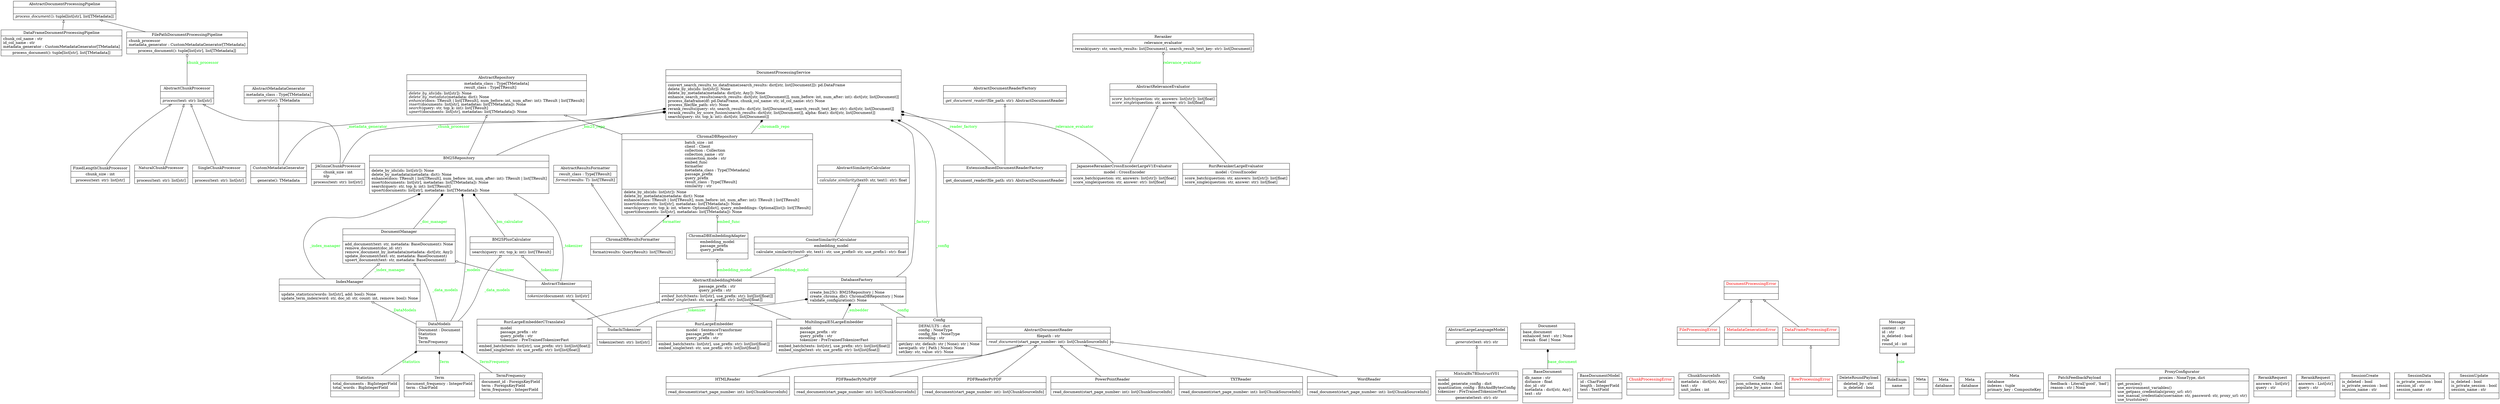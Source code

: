 digraph "classes_RagponUML" {
rankdir=BT
charset="utf-8"
"ragpon.chunk_processor.AbstractChunkProcessor" [color="black", fontcolor="black", label=<{AbstractChunkProcessor|<br ALIGN="LEFT"/>|<I>process</I>(text: str): list[str]<br ALIGN="LEFT"/>}>, shape="record", style="solid"];
"ragpon.domain.document_processing_pipeline.AbstractDocumentProcessingPipeline" [color="black", fontcolor="black", label=<{AbstractDocumentProcessingPipeline|<br ALIGN="LEFT"/>|<I>process_document</I>(): tuple[list[str], list[TMetadata]]<br ALIGN="LEFT"/>}>, shape="record", style="solid"];
"ragpon.domain.document_reader.AbstractDocumentReader" [color="black", fontcolor="black", label=<{AbstractDocumentReader|filepath : str<br ALIGN="LEFT"/>|<I>read_document</I>(start_page_number: int): list[ChunkSourceInfo]<br ALIGN="LEFT"/>}>, shape="record", style="solid"];
"ragpon.domain.document_reader.AbstractDocumentReaderFactory" [color="black", fontcolor="black", label=<{AbstractDocumentReaderFactory|<br ALIGN="LEFT"/>|<I>get_document_reader</I>(file_path: str): AbstractDocumentReader<br ALIGN="LEFT"/>}>, shape="record", style="solid"];
"ragpon.ml_models.embedding_model.AbstractEmbeddingModel" [color="black", fontcolor="black", label=<{AbstractEmbeddingModel|passage_prefix : str<br ALIGN="LEFT"/>query_prefix : str<br ALIGN="LEFT"/>|<I>embed_batch</I>(texts: list[str], use_prefix: str): list[list[float]]<br ALIGN="LEFT"/><I>embed_single</I>(text: str, use_prefix: str): list[list[float]]<br ALIGN="LEFT"/>}>, shape="record", style="solid"];
"ragpon.ml_models.large_language_model.AbstractLargeLanguageModel" [color="black", fontcolor="black", label=<{AbstractLargeLanguageModel|<br ALIGN="LEFT"/>|<I>generate</I>(text: str): str<br ALIGN="LEFT"/>}>, shape="record", style="solid"];
"ragpon.domain.metadata_generator.AbstractMetadataGenerator" [color="black", fontcolor="black", label=<{AbstractMetadataGenerator|metadata_class : Type[TMetadata]<br ALIGN="LEFT"/>|<I>generate</I>(): TMetadata<br ALIGN="LEFT"/>}>, shape="record", style="solid"];
"ragpon.ml_models.reranker.AbstractRelevanceEvaluator" [color="black", fontcolor="black", label=<{AbstractRelevanceEvaluator|<br ALIGN="LEFT"/>|<I>score_batch</I>(question: str, answers: list[str]): list[float]<br ALIGN="LEFT"/><I>score_single</I>(question: str, answer: str): list[float]<br ALIGN="LEFT"/>}>, shape="record", style="solid"];
"ragpon.repository.abstract_repository.AbstractRepository" [color="black", fontcolor="black", label=<{AbstractRepository|metadata_class : Type[TMetadata]<br ALIGN="LEFT"/>result_class : Type[TResult]<br ALIGN="LEFT"/>|<I>delete_by_ids</I>(ids: list[str]): None<br ALIGN="LEFT"/><I>delete_by_metadata</I>(metadata: dict): None<br ALIGN="LEFT"/><I>enhance</I>(docs: TResult \| list[TResult], num_before: int, num_after: int): TResult \| list[TResult]<br ALIGN="LEFT"/><I>insert</I>(documents: list[str], metadatas: list[TMetadata]): None<br ALIGN="LEFT"/><I>search</I>(query: str, top_k: int): list[TResult]<br ALIGN="LEFT"/><I>upsert</I>(documents: list[str], metadatas: list[TMetadata]): None<br ALIGN="LEFT"/>}>, shape="record", style="solid"];
"ragpon.repository.search_results_formatter.AbstractResultsFormatter" [color="black", fontcolor="black", label=<{AbstractResultsFormatter|result_class : Type[TResult]<br ALIGN="LEFT"/>|<I>format</I>(results: T): list[TResult]<br ALIGN="LEFT"/>}>, shape="record", style="solid"];
"ragpon.ml_models.embedding_model.AbstractSimilarityCalculator" [color="black", fontcolor="black", label=<{AbstractSimilarityCalculator|<br ALIGN="LEFT"/>|<I>calculate_similarity</I>(text0: str, text1: str): float<br ALIGN="LEFT"/>}>, shape="record", style="solid"];
"ragpon.tokenizer.AbstractTokenizer" [color="black", fontcolor="black", label=<{AbstractTokenizer|<br ALIGN="LEFT"/>|<I>tokenize</I>(document: str): list[str]<br ALIGN="LEFT"/>}>, shape="record", style="solid"];
"ragpon.repository.bm25.bm25_calculators.BM25PlusCalculator" [color="black", fontcolor="black", label=<{BM25PlusCalculator|<br ALIGN="LEFT"/>|search(query: str, top_k: int): list[TResult]<br ALIGN="LEFT"/>}>, shape="record", style="solid"];
"ragpon.repository.bm25.bm25_repository.BM25Repository" [color="black", fontcolor="black", label=<{BM25Repository|<br ALIGN="LEFT"/>|delete_by_ids(ids: list[str]): None<br ALIGN="LEFT"/>delete_by_metadata(metadata: dict): None<br ALIGN="LEFT"/>enhance(docs: TResult \| list[TResult], num_before: int, num_after: int): TResult \| list[TResult]<br ALIGN="LEFT"/>insert(documents: list[str], metadatas: list[TMetadata]): None<br ALIGN="LEFT"/>search(query: str, top_k: int): list[TResult]<br ALIGN="LEFT"/>upsert(documents: list[str], metadatas: list[TMetadata]): None<br ALIGN="LEFT"/>}>, shape="record", style="solid"];
"ragpon.domain.domain.BaseDocument" [color="black", fontcolor="black", label=<{BaseDocument|db_name : str<br ALIGN="LEFT"/>distance : float<br ALIGN="LEFT"/>doc_id : str<br ALIGN="LEFT"/>metadata : dict[str, Any]<br ALIGN="LEFT"/>text : str<br ALIGN="LEFT"/>|}>, shape="record", style="solid"];
"ragpon.repository.bm25.models.BaseDocumentModel" [color="black", fontcolor="black", label=<{BaseDocumentModel|id : CharField<br ALIGN="LEFT"/>length : IntegerField<br ALIGN="LEFT"/>text : TextField<br ALIGN="LEFT"/>|}>, shape="record", style="solid"];
"ragpon.ml_models.embedding_model.ChromaDBEmbeddingAdapter" [color="black", fontcolor="black", label=<{ChromaDBEmbeddingAdapter|embedding_model<br ALIGN="LEFT"/>passage_prefix<br ALIGN="LEFT"/>query_prefix<br ALIGN="LEFT"/>|}>, shape="record", style="solid"];
"ragpon.repository.chromaDB_repository.ChromaDBRepository" [color="black", fontcolor="black", label=<{ChromaDBRepository|batch_size : int<br ALIGN="LEFT"/>client : Client<br ALIGN="LEFT"/>collection : Collection<br ALIGN="LEFT"/>collection_name : str<br ALIGN="LEFT"/>connection_mode : str<br ALIGN="LEFT"/>embed_func<br ALIGN="LEFT"/>formatter<br ALIGN="LEFT"/>metadata_class : Type[TMetadata]<br ALIGN="LEFT"/>passage_prefix<br ALIGN="LEFT"/>query_prefix<br ALIGN="LEFT"/>result_class : Type[TResult]<br ALIGN="LEFT"/>similarity : str<br ALIGN="LEFT"/>|delete_by_ids(ids: list[str]): None<br ALIGN="LEFT"/>delete_by_metadata(metadata: dict): None<br ALIGN="LEFT"/>enhance(docs: TResult \| list[TResult], num_before: int, num_after: int): TResult \| list[TResult]<br ALIGN="LEFT"/>insert(documents: list[str], metadatas: list[TMetadata]): None<br ALIGN="LEFT"/>search(query: str, top_k: int, where: Optional[dict], query_embeddings: Optional[list]): list[TResult]<br ALIGN="LEFT"/>upsert(documents: list[str], metadatas: list[TMetadata]): None<br ALIGN="LEFT"/>}>, shape="record", style="solid"];
"ragpon.repository.search_results_formatter.ChromaDBResultsFormatter" [color="black", fontcolor="black", label=<{ChromaDBResultsFormatter|<br ALIGN="LEFT"/>|format(results: QueryResult): list[TResult]<br ALIGN="LEFT"/>}>, shape="record", style="solid"];
"ragpon.chunk_processor.ChunkProcessingError" [color="black", fontcolor="red", label=<{ChunkProcessingError|<br ALIGN="LEFT"/>|}>, shape="record", style="solid"];
"ragpon.domain.domain.ChunkSourceInfo" [color="black", fontcolor="black", label=<{ChunkSourceInfo|metadata : dict[str, Any]<br ALIGN="LEFT"/>text : str<br ALIGN="LEFT"/>unit_index : int<br ALIGN="LEFT"/>|}>, shape="record", style="solid"];
"ragpon.config.config.Config" [color="black", fontcolor="black", label=<{Config|DEFAULTS : dict<br ALIGN="LEFT"/>config : NoneType<br ALIGN="LEFT"/>config_file : NoneType<br ALIGN="LEFT"/>encoding : str<br ALIGN="LEFT"/>|get(key: str, default: str \| None): str \| None<br ALIGN="LEFT"/>save(path: str \| Path \| None): None<br ALIGN="LEFT"/>set(key: str, value: str): None<br ALIGN="LEFT"/>}>, shape="record", style="solid"];
"ragpon.domain.chat.Message.Config" [color="black", fontcolor="black", label=<{Config|json_schema_extra : dict<br ALIGN="LEFT"/>populate_by_name : bool<br ALIGN="LEFT"/>|}>, shape="record", style="solid"];
"ragpon.ml_models.embedding_model.CosineSimilarityCalculator" [color="black", fontcolor="black", label=<{CosineSimilarityCalculator|embedding_model<br ALIGN="LEFT"/>|calculate_similarity(text0: str, text1: str, use_prefix0: str, use_prefix1: str): float<br ALIGN="LEFT"/>}>, shape="record", style="solid"];
"ragpon.domain.metadata_generator.CustomMetadataGenerator" [color="black", fontcolor="black", label=<{CustomMetadataGenerator|<br ALIGN="LEFT"/>|generate(): TMetadata<br ALIGN="LEFT"/>}>, shape="record", style="solid"];
"ragpon.domain.document_processing_pipeline.DataFrameDocumentProcessingPipeline" [color="black", fontcolor="black", label=<{DataFrameDocumentProcessingPipeline|chunk_col_name : str<br ALIGN="LEFT"/>id_col_name : str<br ALIGN="LEFT"/>metadata_generator : CustomMetadataGenerator[TMetadata]<br ALIGN="LEFT"/>|process_document(): tuple[list[str], list[TMetadata]]<br ALIGN="LEFT"/>}>, shape="record", style="solid"];
"ragpon.domain.document_processing_pipeline.DataFrameProcessingError" [color="black", fontcolor="red", label=<{DataFrameProcessingError|<br ALIGN="LEFT"/>|}>, shape="record", style="solid"];
"ragpon.repository.bm25.models.DataModels" [color="black", fontcolor="black", label=<{DataModels|Document : Document<br ALIGN="LEFT"/>Statistics<br ALIGN="LEFT"/>Term<br ALIGN="LEFT"/>TermFrequency<br ALIGN="LEFT"/>|}>, shape="record", style="solid"];
"ragpon.service.document_processing_service.DatabaseFactory" [color="black", fontcolor="black", label=<{DatabaseFactory|<br ALIGN="LEFT"/>|create_bm25(): BM25Repository \| None<br ALIGN="LEFT"/>create_chroma_db(): ChromaDBRepository \| None<br ALIGN="LEFT"/>validate_configuration(): None<br ALIGN="LEFT"/>}>, shape="record", style="solid"];
"ragpon.domain.chat.DeleteRoundPayload" [color="black", fontcolor="black", label=<{DeleteRoundPayload|deleted_by : str<br ALIGN="LEFT"/>is_deleted : bool<br ALIGN="LEFT"/>|}>, shape="record", style="solid"];
"ragpon.domain.domain.Document" [color="black", fontcolor="black", label=<{Document|base_document<br ALIGN="LEFT"/>enhanced_text : str \| None<br ALIGN="LEFT"/>rerank : float \| None<br ALIGN="LEFT"/>|}>, shape="record", style="solid"];
"ragpon.repository.bm25.managers.DocumentManager" [color="black", fontcolor="black", label=<{DocumentManager|<br ALIGN="LEFT"/>|add_document(text: str, metadata: BaseDocument): None<br ALIGN="LEFT"/>remove_document(doc_id: str)<br ALIGN="LEFT"/>remove_document_by_metadata(metadata: dict[str, Any])<br ALIGN="LEFT"/>update_document(text: str, metadata: BaseDocument)<br ALIGN="LEFT"/>upsert_document(text: str, metadata: BaseDocument)<br ALIGN="LEFT"/>}>, shape="record", style="solid"];
"ragpon.domain.document_processing_pipeline.DocumentProcessingError" [color="black", fontcolor="red", label=<{DocumentProcessingError|<br ALIGN="LEFT"/>|}>, shape="record", style="solid"];
"ragpon.service.document_processing_service.DocumentProcessingService" [color="black", fontcolor="black", label=<{DocumentProcessingService|<br ALIGN="LEFT"/>|convert_search_results_to_dataframe(search_results: dict[str, list[Document]]): pd.DataFrame<br ALIGN="LEFT"/>delete_by_ids(ids: list[str]): None<br ALIGN="LEFT"/>delete_by_metadata(metadata: dict[str, Any]): None<br ALIGN="LEFT"/>enhance_search_results(search_results: dict[str, list[Document]], num_before: int, num_after: int): dict[str, list[Document]]<br ALIGN="LEFT"/>process_dataframe(df: pd.DataFrame, chunk_col_name: str, id_col_name: str): None<br ALIGN="LEFT"/>process_file(file_path: str): None<br ALIGN="LEFT"/>rerank_results(query: str, search_results: dict[str, list[Document]], search_result_text_key: str): dict[str, list[Document]]<br ALIGN="LEFT"/>rerank_results_by_score_fusion(search_results: dict[str, list[Document]], alpha: float): dict[str, list[Document]]<br ALIGN="LEFT"/>search(query: str, top_k: int): dict[str, list[Document]]<br ALIGN="LEFT"/>}>, shape="record", style="solid"];
"ragpon.domain.document_reader.ExtensionBasedDocumentReaderFactory" [color="black", fontcolor="black", label=<{ExtensionBasedDocumentReaderFactory|<br ALIGN="LEFT"/>|get_document_reader(file_path: str): AbstractDocumentReader<br ALIGN="LEFT"/>}>, shape="record", style="solid"];
"ragpon.domain.document_processing_pipeline.FilePathDocumentProcessingPipeline" [color="black", fontcolor="black", label=<{FilePathDocumentProcessingPipeline|chunk_processor<br ALIGN="LEFT"/>metadata_generator : CustomMetadataGenerator[TMetadata]<br ALIGN="LEFT"/>|process_document(): tuple[list[str], list[TMetadata]]<br ALIGN="LEFT"/>}>, shape="record", style="solid"];
"ragpon.domain.document_processing_pipeline.FileProcessingError" [color="black", fontcolor="red", label=<{FileProcessingError|<br ALIGN="LEFT"/>|}>, shape="record", style="solid"];
"ragpon.chunk_processor.FixedLengthChunkProcessor" [color="black", fontcolor="black", label=<{FixedLengthChunkProcessor|chunk_size : int<br ALIGN="LEFT"/>|process(text: str): list[str]<br ALIGN="LEFT"/>}>, shape="record", style="solid"];
"ragpon.domain.document_reader.HTMLReader" [color="black", fontcolor="black", label=<{HTMLReader|<br ALIGN="LEFT"/>|read_document(start_page_number: int): list[ChunkSourceInfo]<br ALIGN="LEFT"/>}>, shape="record", style="solid"];
"ragpon.repository.bm25.managers.IndexManager" [color="black", fontcolor="black", label=<{IndexManager|<br ALIGN="LEFT"/>|update_statistics(words: list[str], add: bool): None<br ALIGN="LEFT"/>update_term_index(word: str, doc_id: str, count: int, remove: bool): None<br ALIGN="LEFT"/>}>, shape="record", style="solid"];
"ragpon.chunk_processor.JAGinzaChunkProcessor" [color="black", fontcolor="black", label=<{JAGinzaChunkProcessor|chunk_size : int<br ALIGN="LEFT"/>nlp<br ALIGN="LEFT"/>|process(text: str): list[str]<br ALIGN="LEFT"/>}>, shape="record", style="solid"];
"ragpon.ml_models.reranker.JapaneseRerankerCrossEncoderLargeV1Evaluator" [color="black", fontcolor="black", label=<{JapaneseRerankerCrossEncoderLargeV1Evaluator|model : CrossEncoder<br ALIGN="LEFT"/>|score_batch(question: str, answers: list[str]): list[float]<br ALIGN="LEFT"/>score_single(question: str, answer: str): list[float]<br ALIGN="LEFT"/>}>, shape="record", style="solid"];
"ragpon.domain.chat.Message" [color="black", fontcolor="black", label=<{Message|content : str<br ALIGN="LEFT"/>id : str<br ALIGN="LEFT"/>is_deleted : bool<br ALIGN="LEFT"/>role<br ALIGN="LEFT"/>round_id : int<br ALIGN="LEFT"/>|}>, shape="record", style="solid"];
"ragpon.repository.bm25.models.BaseDocumentModel.Meta" [color="black", fontcolor="black", label=<{Meta|<br ALIGN="LEFT"/>|}>, shape="record", style="solid"];
"ragpon.repository.bm25.models.create_statistics_model.Statistics.Meta" [color="black", fontcolor="black", label=<{Meta|database<br ALIGN="LEFT"/>|}>, shape="record", style="solid"];
"ragpon.repository.bm25.models.create_term_model.Term.Meta" [color="black", fontcolor="black", label=<{Meta|database<br ALIGN="LEFT"/>|}>, shape="record", style="solid"];
"ragpon.repository.bm25.models.create_term_frequency_model.TermFrequency.Meta" [color="black", fontcolor="black", label=<{Meta|database<br ALIGN="LEFT"/>indexes : tuple<br ALIGN="LEFT"/>primary_key : CompositeKey<br ALIGN="LEFT"/>|}>, shape="record", style="solid"];
"ragpon.domain.document_processing_pipeline.MetadataGenerationError" [color="black", fontcolor="red", label=<{MetadataGenerationError|<br ALIGN="LEFT"/>|}>, shape="record", style="solid"];
"ragpon.ml_models.large_language_model.Mixtral8x7BInstructV01" [color="black", fontcolor="black", label=<{Mixtral8x7BInstructV01|model<br ALIGN="LEFT"/>model_generate_config : dict<br ALIGN="LEFT"/>quantization_config : BitsAndBytesConfig<br ALIGN="LEFT"/>tokenizer : PreTrainedTokenizerFast<br ALIGN="LEFT"/>|generate(text: str): str<br ALIGN="LEFT"/>}>, shape="record", style="solid"];
"ragpon.ml_models.embedding_model.MultilingualE5LargeEmbedder" [color="black", fontcolor="black", label=<{MultilingualE5LargeEmbedder|model<br ALIGN="LEFT"/>passage_prefix : str<br ALIGN="LEFT"/>query_prefix : str<br ALIGN="LEFT"/>tokenizer : PreTrainedTokenizerFast<br ALIGN="LEFT"/>|embed_batch(texts: list[str], use_prefix: str): list[list[float]]<br ALIGN="LEFT"/>embed_single(text: str, use_prefix: str): list[list[float]]<br ALIGN="LEFT"/>}>, shape="record", style="solid"];
"ragpon.chunk_processor.NaturalChunkProcessor" [color="black", fontcolor="black", label=<{NaturalChunkProcessor|<br ALIGN="LEFT"/>|process(text: str): list[str]<br ALIGN="LEFT"/>}>, shape="record", style="solid"];
"ragpon.domain.document_reader.PDFReaderPyMuPDF" [color="black", fontcolor="black", label=<{PDFReaderPyMuPDF|<br ALIGN="LEFT"/>|read_document(start_page_number: int): list[ChunkSourceInfo]<br ALIGN="LEFT"/>}>, shape="record", style="solid"];
"ragpon.domain.document_reader.PDFReaderPyPDF" [color="black", fontcolor="black", label=<{PDFReaderPyPDF|<br ALIGN="LEFT"/>|read_document(start_page_number: int): list[ChunkSourceInfo]<br ALIGN="LEFT"/>}>, shape="record", style="solid"];
"ragpon.domain.chat.PatchFeedbackPayload" [color="black", fontcolor="black", label=<{PatchFeedbackPayload|feedback : Literal['good', 'bad']<br ALIGN="LEFT"/>reason : str \| None<br ALIGN="LEFT"/>|}>, shape="record", style="solid"];
"ragpon.domain.document_reader.PowerPointReader" [color="black", fontcolor="black", label=<{PowerPointReader|<br ALIGN="LEFT"/>|read_document(start_page_number: int): list[ChunkSourceInfo]<br ALIGN="LEFT"/>}>, shape="record", style="solid"];
"ragpon.config.proxy_configurator.ProxyConfigurator" [color="black", fontcolor="black", label=<{ProxyConfigurator|proxies : NoneType, dict<br ALIGN="LEFT"/>|get_proxies()<br ALIGN="LEFT"/>use_environment_variables()<br ALIGN="LEFT"/>use_getpass_credentials(proxy_url: str)<br ALIGN="LEFT"/>use_manual_credentials(username: str, password: str, proxy_url: str)<br ALIGN="LEFT"/>use_truststore()<br ALIGN="LEFT"/>}>, shape="record", style="solid"];
"ragpon.api.reranker_servers.reranker_api.create_app.RerankRequest" [color="black", fontcolor="black", label=<{RerankRequest|answers : list[str]<br ALIGN="LEFT"/>query : str<br ALIGN="LEFT"/>|}>, shape="record", style="solid"];
"ragpon.api.reranker_servers.reranker_balancer_api.create_app.RerankRequest" [color="black", fontcolor="black", label=<{RerankRequest|answers : List[str]<br ALIGN="LEFT"/>query : str<br ALIGN="LEFT"/>|}>, shape="record", style="solid"];
"ragpon.ml_models.reranker.Reranker" [color="black", fontcolor="black", label=<{Reranker|relevance_evaluator<br ALIGN="LEFT"/>|rerank(query: str, search_results: list[Document], search_result_text_key: str): list[Document]<br ALIGN="LEFT"/>}>, shape="record", style="solid"];
"ragpon.domain.chat.RoleEnum" [color="black", fontcolor="black", label=<{RoleEnum|name<br ALIGN="LEFT"/>|}>, shape="record", style="solid"];
"ragpon.domain.document_processing_pipeline.RowProcessingError" [color="black", fontcolor="red", label=<{RowProcessingError|<br ALIGN="LEFT"/>|}>, shape="record", style="solid"];
"ragpon.ml_models.embedding_model.RuriLargeEmbedder" [color="black", fontcolor="black", label=<{RuriLargeEmbedder|model : SentenceTransformer<br ALIGN="LEFT"/>passage_prefix : str<br ALIGN="LEFT"/>query_prefix : str<br ALIGN="LEFT"/>|embed_batch(texts: list[str], use_prefix: str): list[list[float]]<br ALIGN="LEFT"/>embed_single(text: str, use_prefix: str): list[list[float]]<br ALIGN="LEFT"/>}>, shape="record", style="solid"];
"ragpon.ml_models.embedding_model.RuriLargeEmbedderCTranslate2" [color="black", fontcolor="black", label=<{RuriLargeEmbedderCTranslate2|model<br ALIGN="LEFT"/>passage_prefix : str<br ALIGN="LEFT"/>query_prefix : str<br ALIGN="LEFT"/>tokenizer : PreTrainedTokenizerFast<br ALIGN="LEFT"/>|embed_batch(texts: list[str], use_prefix: str): list[list[float]]<br ALIGN="LEFT"/>embed_single(text: str, use_prefix: str): list[list[float]]<br ALIGN="LEFT"/>}>, shape="record", style="solid"];
"ragpon.ml_models.reranker.RuriRerankerLargeEvaluator" [color="black", fontcolor="black", label=<{RuriRerankerLargeEvaluator|model : CrossEncoder<br ALIGN="LEFT"/>|score_batch(question: str, answers: list[str]): list[float]<br ALIGN="LEFT"/>score_single(question: str, answer: str): list[float]<br ALIGN="LEFT"/>}>, shape="record", style="solid"];
"ragpon.domain.chat.SessionCreate" [color="black", fontcolor="black", label=<{SessionCreate|is_deleted : bool<br ALIGN="LEFT"/>is_private_session : bool<br ALIGN="LEFT"/>session_name : str<br ALIGN="LEFT"/>|}>, shape="record", style="solid"];
"ragpon.domain.chat.SessionData" [color="black", fontcolor="black", label=<{SessionData|is_private_session : bool<br ALIGN="LEFT"/>session_id : str<br ALIGN="LEFT"/>session_name : str<br ALIGN="LEFT"/>|}>, shape="record", style="solid"];
"ragpon.domain.chat.SessionUpdate" [color="black", fontcolor="black", label=<{SessionUpdate|is_deleted : bool<br ALIGN="LEFT"/>is_private_session : bool<br ALIGN="LEFT"/>session_name : str<br ALIGN="LEFT"/>|}>, shape="record", style="solid"];
"ragpon.chunk_processor.SingleChunkProcessor" [color="black", fontcolor="black", label=<{SingleChunkProcessor|<br ALIGN="LEFT"/>|process(text: str): list[str]<br ALIGN="LEFT"/>}>, shape="record", style="solid"];
"ragpon.repository.bm25.models.create_statistics_model.Statistics" [color="black", fontcolor="black", label=<{Statistics|total_documents : BigIntegerField<br ALIGN="LEFT"/>total_words : BigIntegerField<br ALIGN="LEFT"/>|}>, shape="record", style="solid"];
"ragpon.tokenizer.SudachiTokenizer" [color="black", fontcolor="black", label=<{SudachiTokenizer|<br ALIGN="LEFT"/>|tokenize(text: str): list[str]<br ALIGN="LEFT"/>}>, shape="record", style="solid"];
"ragpon.domain.document_reader.TXTReader" [color="black", fontcolor="black", label=<{TXTReader|<br ALIGN="LEFT"/>|read_document(start_page_number: int): list[ChunkSourceInfo]<br ALIGN="LEFT"/>}>, shape="record", style="solid"];
"ragpon.repository.bm25.models.create_term_model.Term" [color="black", fontcolor="black", label=<{Term|document_frequency : IntegerField<br ALIGN="LEFT"/>term : CharField<br ALIGN="LEFT"/>|}>, shape="record", style="solid"];
"ragpon.repository.bm25.models.create_term_frequency_model.TermFrequency" [color="black", fontcolor="black", label=<{TermFrequency|document_id : ForeignKeyField<br ALIGN="LEFT"/>term : ForeignKeyField<br ALIGN="LEFT"/>term_frequency : IntegerField<br ALIGN="LEFT"/>|}>, shape="record", style="solid"];
"ragpon.domain.document_reader.WordReader" [color="black", fontcolor="black", label=<{WordReader|<br ALIGN="LEFT"/>|read_document(start_page_number: int): list[ChunkSourceInfo]<br ALIGN="LEFT"/>}>, shape="record", style="solid"];
"ragpon.chunk_processor.FixedLengthChunkProcessor" -> "ragpon.chunk_processor.AbstractChunkProcessor" [arrowhead="empty", arrowtail="none"];
"ragpon.chunk_processor.JAGinzaChunkProcessor" -> "ragpon.chunk_processor.AbstractChunkProcessor" [arrowhead="empty", arrowtail="none"];
"ragpon.chunk_processor.NaturalChunkProcessor" -> "ragpon.chunk_processor.AbstractChunkProcessor" [arrowhead="empty", arrowtail="none"];
"ragpon.chunk_processor.SingleChunkProcessor" -> "ragpon.chunk_processor.AbstractChunkProcessor" [arrowhead="empty", arrowtail="none"];
"ragpon.domain.document_processing_pipeline.DataFrameDocumentProcessingPipeline" -> "ragpon.domain.document_processing_pipeline.AbstractDocumentProcessingPipeline" [arrowhead="empty", arrowtail="none"];
"ragpon.domain.document_processing_pipeline.DataFrameProcessingError" -> "ragpon.domain.document_processing_pipeline.DocumentProcessingError" [arrowhead="empty", arrowtail="none"];
"ragpon.domain.document_processing_pipeline.FilePathDocumentProcessingPipeline" -> "ragpon.domain.document_processing_pipeline.AbstractDocumentProcessingPipeline" [arrowhead="empty", arrowtail="none"];
"ragpon.domain.document_processing_pipeline.FileProcessingError" -> "ragpon.domain.document_processing_pipeline.DocumentProcessingError" [arrowhead="empty", arrowtail="none"];
"ragpon.domain.document_processing_pipeline.MetadataGenerationError" -> "ragpon.domain.document_processing_pipeline.DocumentProcessingError" [arrowhead="empty", arrowtail="none"];
"ragpon.domain.document_processing_pipeline.RowProcessingError" -> "ragpon.domain.document_processing_pipeline.DataFrameProcessingError" [arrowhead="empty", arrowtail="none"];
"ragpon.domain.document_reader.ExtensionBasedDocumentReaderFactory" -> "ragpon.domain.document_reader.AbstractDocumentReaderFactory" [arrowhead="empty", arrowtail="none"];
"ragpon.domain.document_reader.HTMLReader" -> "ragpon.domain.document_reader.AbstractDocumentReader" [arrowhead="empty", arrowtail="none"];
"ragpon.domain.document_reader.PDFReaderPyMuPDF" -> "ragpon.domain.document_reader.AbstractDocumentReader" [arrowhead="empty", arrowtail="none"];
"ragpon.domain.document_reader.PDFReaderPyPDF" -> "ragpon.domain.document_reader.AbstractDocumentReader" [arrowhead="empty", arrowtail="none"];
"ragpon.domain.document_reader.PowerPointReader" -> "ragpon.domain.document_reader.AbstractDocumentReader" [arrowhead="empty", arrowtail="none"];
"ragpon.domain.document_reader.TXTReader" -> "ragpon.domain.document_reader.AbstractDocumentReader" [arrowhead="empty", arrowtail="none"];
"ragpon.domain.document_reader.WordReader" -> "ragpon.domain.document_reader.AbstractDocumentReader" [arrowhead="empty", arrowtail="none"];
"ragpon.domain.metadata_generator.CustomMetadataGenerator" -> "ragpon.domain.metadata_generator.AbstractMetadataGenerator" [arrowhead="empty", arrowtail="none"];
"ragpon.ml_models.embedding_model.CosineSimilarityCalculator" -> "ragpon.ml_models.embedding_model.AbstractSimilarityCalculator" [arrowhead="empty", arrowtail="none"];
"ragpon.ml_models.embedding_model.MultilingualE5LargeEmbedder" -> "ragpon.ml_models.embedding_model.AbstractEmbeddingModel" [arrowhead="empty", arrowtail="none"];
"ragpon.ml_models.embedding_model.RuriLargeEmbedder" -> "ragpon.ml_models.embedding_model.AbstractEmbeddingModel" [arrowhead="empty", arrowtail="none"];
"ragpon.ml_models.embedding_model.RuriLargeEmbedderCTranslate2" -> "ragpon.ml_models.embedding_model.AbstractEmbeddingModel" [arrowhead="empty", arrowtail="none"];
"ragpon.ml_models.large_language_model.Mixtral8x7BInstructV01" -> "ragpon.ml_models.large_language_model.AbstractLargeLanguageModel" [arrowhead="empty", arrowtail="none"];
"ragpon.ml_models.reranker.JapaneseRerankerCrossEncoderLargeV1Evaluator" -> "ragpon.ml_models.reranker.AbstractRelevanceEvaluator" [arrowhead="empty", arrowtail="none"];
"ragpon.ml_models.reranker.RuriRerankerLargeEvaluator" -> "ragpon.ml_models.reranker.AbstractRelevanceEvaluator" [arrowhead="empty", arrowtail="none"];
"ragpon.repository.bm25.bm25_repository.BM25Repository" -> "ragpon.repository.abstract_repository.AbstractRepository" [arrowhead="empty", arrowtail="none"];
"ragpon.repository.chromaDB_repository.ChromaDBRepository" -> "ragpon.repository.abstract_repository.AbstractRepository" [arrowhead="empty", arrowtail="none"];
"ragpon.repository.search_results_formatter.ChromaDBResultsFormatter" -> "ragpon.repository.search_results_formatter.AbstractResultsFormatter" [arrowhead="empty", arrowtail="none"];
"ragpon.tokenizer.SudachiTokenizer" -> "ragpon.tokenizer.AbstractTokenizer" [arrowhead="empty", arrowtail="none"];
"ragpon.chunk_processor.JAGinzaChunkProcessor" -> "ragpon.service.document_processing_service.DocumentProcessingService" [arrowhead="diamond", arrowtail="none", fontcolor="green", label="_chunk_processor", style="solid"];
"ragpon.config.config.Config" -> "ragpon.service.document_processing_service.DocumentProcessingService" [arrowhead="diamond", arrowtail="none", fontcolor="green", label="_config", style="solid"];
"ragpon.domain.chat.RoleEnum" -> "ragpon.domain.chat.Message" [arrowhead="diamond", arrowtail="none", fontcolor="green", label="role", style="solid"];
"ragpon.domain.document_reader.ExtensionBasedDocumentReaderFactory" -> "ragpon.service.document_processing_service.DocumentProcessingService" [arrowhead="diamond", arrowtail="none", fontcolor="green", label="_reader_factory", style="solid"];
"ragpon.domain.domain.BaseDocument" -> "ragpon.domain.domain.Document" [arrowhead="diamond", arrowtail="none", fontcolor="green", label="base_document", style="solid"];
"ragpon.domain.metadata_generator.CustomMetadataGenerator" -> "ragpon.service.document_processing_service.DocumentProcessingService" [arrowhead="diamond", arrowtail="none", fontcolor="green", label="_metadata_generator", style="solid"];
"ragpon.ml_models.embedding_model.MultilingualE5LargeEmbedder" -> "ragpon.service.document_processing_service.DatabaseFactory" [arrowhead="diamond", arrowtail="none", fontcolor="green", label="_embedder", style="solid"];
"ragpon.ml_models.reranker.JapaneseRerankerCrossEncoderLargeV1Evaluator" -> "ragpon.service.document_processing_service.DocumentProcessingService" [arrowhead="diamond", arrowtail="none", fontcolor="green", label="_relevance_evaluator", style="solid"];
"ragpon.repository.bm25.bm25_calculators.BM25PlusCalculator" -> "ragpon.repository.bm25.bm25_repository.BM25Repository" [arrowhead="diamond", arrowtail="none", fontcolor="green", label="_bm_calculator", style="solid"];
"ragpon.repository.bm25.bm25_repository.BM25Repository" -> "ragpon.service.document_processing_service.DocumentProcessingService" [arrowhead="diamond", arrowtail="none", fontcolor="green", label="_bm25_repo", style="solid"];
"ragpon.repository.bm25.managers.DocumentManager" -> "ragpon.repository.bm25.bm25_repository.BM25Repository" [arrowhead="diamond", arrowtail="none", fontcolor="green", label="_doc_manager", style="solid"];
"ragpon.repository.bm25.managers.IndexManager" -> "ragpon.repository.bm25.bm25_repository.BM25Repository" [arrowhead="diamond", arrowtail="none", fontcolor="green", label="_index_manager", style="solid"];
"ragpon.repository.bm25.models.DataModels" -> "ragpon.repository.bm25.bm25_repository.BM25Repository" [arrowhead="diamond", arrowtail="none", fontcolor="green", label="_models", style="solid"];
"ragpon.repository.bm25.models.create_statistics_model.Statistics" -> "ragpon.repository.bm25.models.DataModels" [arrowhead="diamond", arrowtail="none", fontcolor="green", label="Statistics", style="solid"];
"ragpon.repository.bm25.models.create_term_frequency_model.TermFrequency" -> "ragpon.repository.bm25.models.DataModels" [arrowhead="diamond", arrowtail="none", fontcolor="green", label="TermFrequency", style="solid"];
"ragpon.repository.bm25.models.create_term_model.Term" -> "ragpon.repository.bm25.models.DataModels" [arrowhead="diamond", arrowtail="none", fontcolor="green", label="Term", style="solid"];
"ragpon.repository.chromaDB_repository.ChromaDBRepository" -> "ragpon.service.document_processing_service.DocumentProcessingService" [arrowhead="diamond", arrowtail="none", fontcolor="green", label="_chromadb_repo", style="solid"];
"ragpon.repository.search_results_formatter.ChromaDBResultsFormatter" -> "ragpon.repository.chromaDB_repository.ChromaDBRepository" [arrowhead="diamond", arrowtail="none", fontcolor="green", label="formatter", style="solid"];
"ragpon.service.document_processing_service.DatabaseFactory" -> "ragpon.service.document_processing_service.DocumentProcessingService" [arrowhead="diamond", arrowtail="none", fontcolor="green", label="_factory", style="solid"];
"ragpon.tokenizer.SudachiTokenizer" -> "ragpon.service.document_processing_service.DatabaseFactory" [arrowhead="diamond", arrowtail="none", fontcolor="green", label="_tokenizer", style="solid"];
"ragpon.chunk_processor.AbstractChunkProcessor" -> "ragpon.domain.document_processing_pipeline.FilePathDocumentProcessingPipeline" [arrowhead="odiamond", arrowtail="none", fontcolor="green", label="chunk_processor", style="solid"];
"ragpon.config.config.Config" -> "ragpon.service.document_processing_service.DatabaseFactory" [arrowhead="odiamond", arrowtail="none", fontcolor="green", label="_config", style="solid"];
"ragpon.ml_models.embedding_model.AbstractEmbeddingModel" -> "ragpon.ml_models.embedding_model.ChromaDBEmbeddingAdapter" [arrowhead="odiamond", arrowtail="none", fontcolor="green", label="embedding_model", style="solid"];
"ragpon.ml_models.embedding_model.AbstractEmbeddingModel" -> "ragpon.ml_models.embedding_model.CosineSimilarityCalculator" [arrowhead="odiamond", arrowtail="none", fontcolor="green", label="embedding_model", style="solid"];
"ragpon.ml_models.embedding_model.ChromaDBEmbeddingAdapter" -> "ragpon.repository.chromaDB_repository.ChromaDBRepository" [arrowhead="odiamond", arrowtail="none", fontcolor="green", label="embed_func", style="solid"];
"ragpon.ml_models.reranker.AbstractRelevanceEvaluator" -> "ragpon.ml_models.reranker.Reranker" [arrowhead="odiamond", arrowtail="none", fontcolor="green", label="relevance_evaluator", style="solid"];
"ragpon.repository.bm25.managers.IndexManager" -> "ragpon.repository.bm25.managers.DocumentManager" [arrowhead="odiamond", arrowtail="none", fontcolor="green", label="_index_manager", style="solid"];
"ragpon.repository.bm25.models.DataModels" -> "ragpon.repository.bm25.bm25_calculators.BM25PlusCalculator" [arrowhead="odiamond", arrowtail="none", fontcolor="green", label="_data_models", style="solid"];
"ragpon.repository.bm25.models.DataModels" -> "ragpon.repository.bm25.managers.DocumentManager" [arrowhead="odiamond", arrowtail="none", fontcolor="green", label="_data_models", style="solid"];
"ragpon.repository.bm25.models.DataModels" -> "ragpon.repository.bm25.managers.IndexManager" [arrowhead="odiamond", arrowtail="none", fontcolor="green", label="_DataModels", style="solid"];
"ragpon.tokenizer.AbstractTokenizer" -> "ragpon.repository.bm25.bm25_calculators.BM25PlusCalculator" [arrowhead="odiamond", arrowtail="none", fontcolor="green", label="_tokenizer", style="solid"];
"ragpon.tokenizer.AbstractTokenizer" -> "ragpon.repository.bm25.bm25_repository.BM25Repository" [arrowhead="odiamond", arrowtail="none", fontcolor="green", label="_tokenizer", style="solid"];
"ragpon.tokenizer.AbstractTokenizer" -> "ragpon.repository.bm25.managers.DocumentManager" [arrowhead="odiamond", arrowtail="none", fontcolor="green", label="_tokenizer", style="solid"];
}
